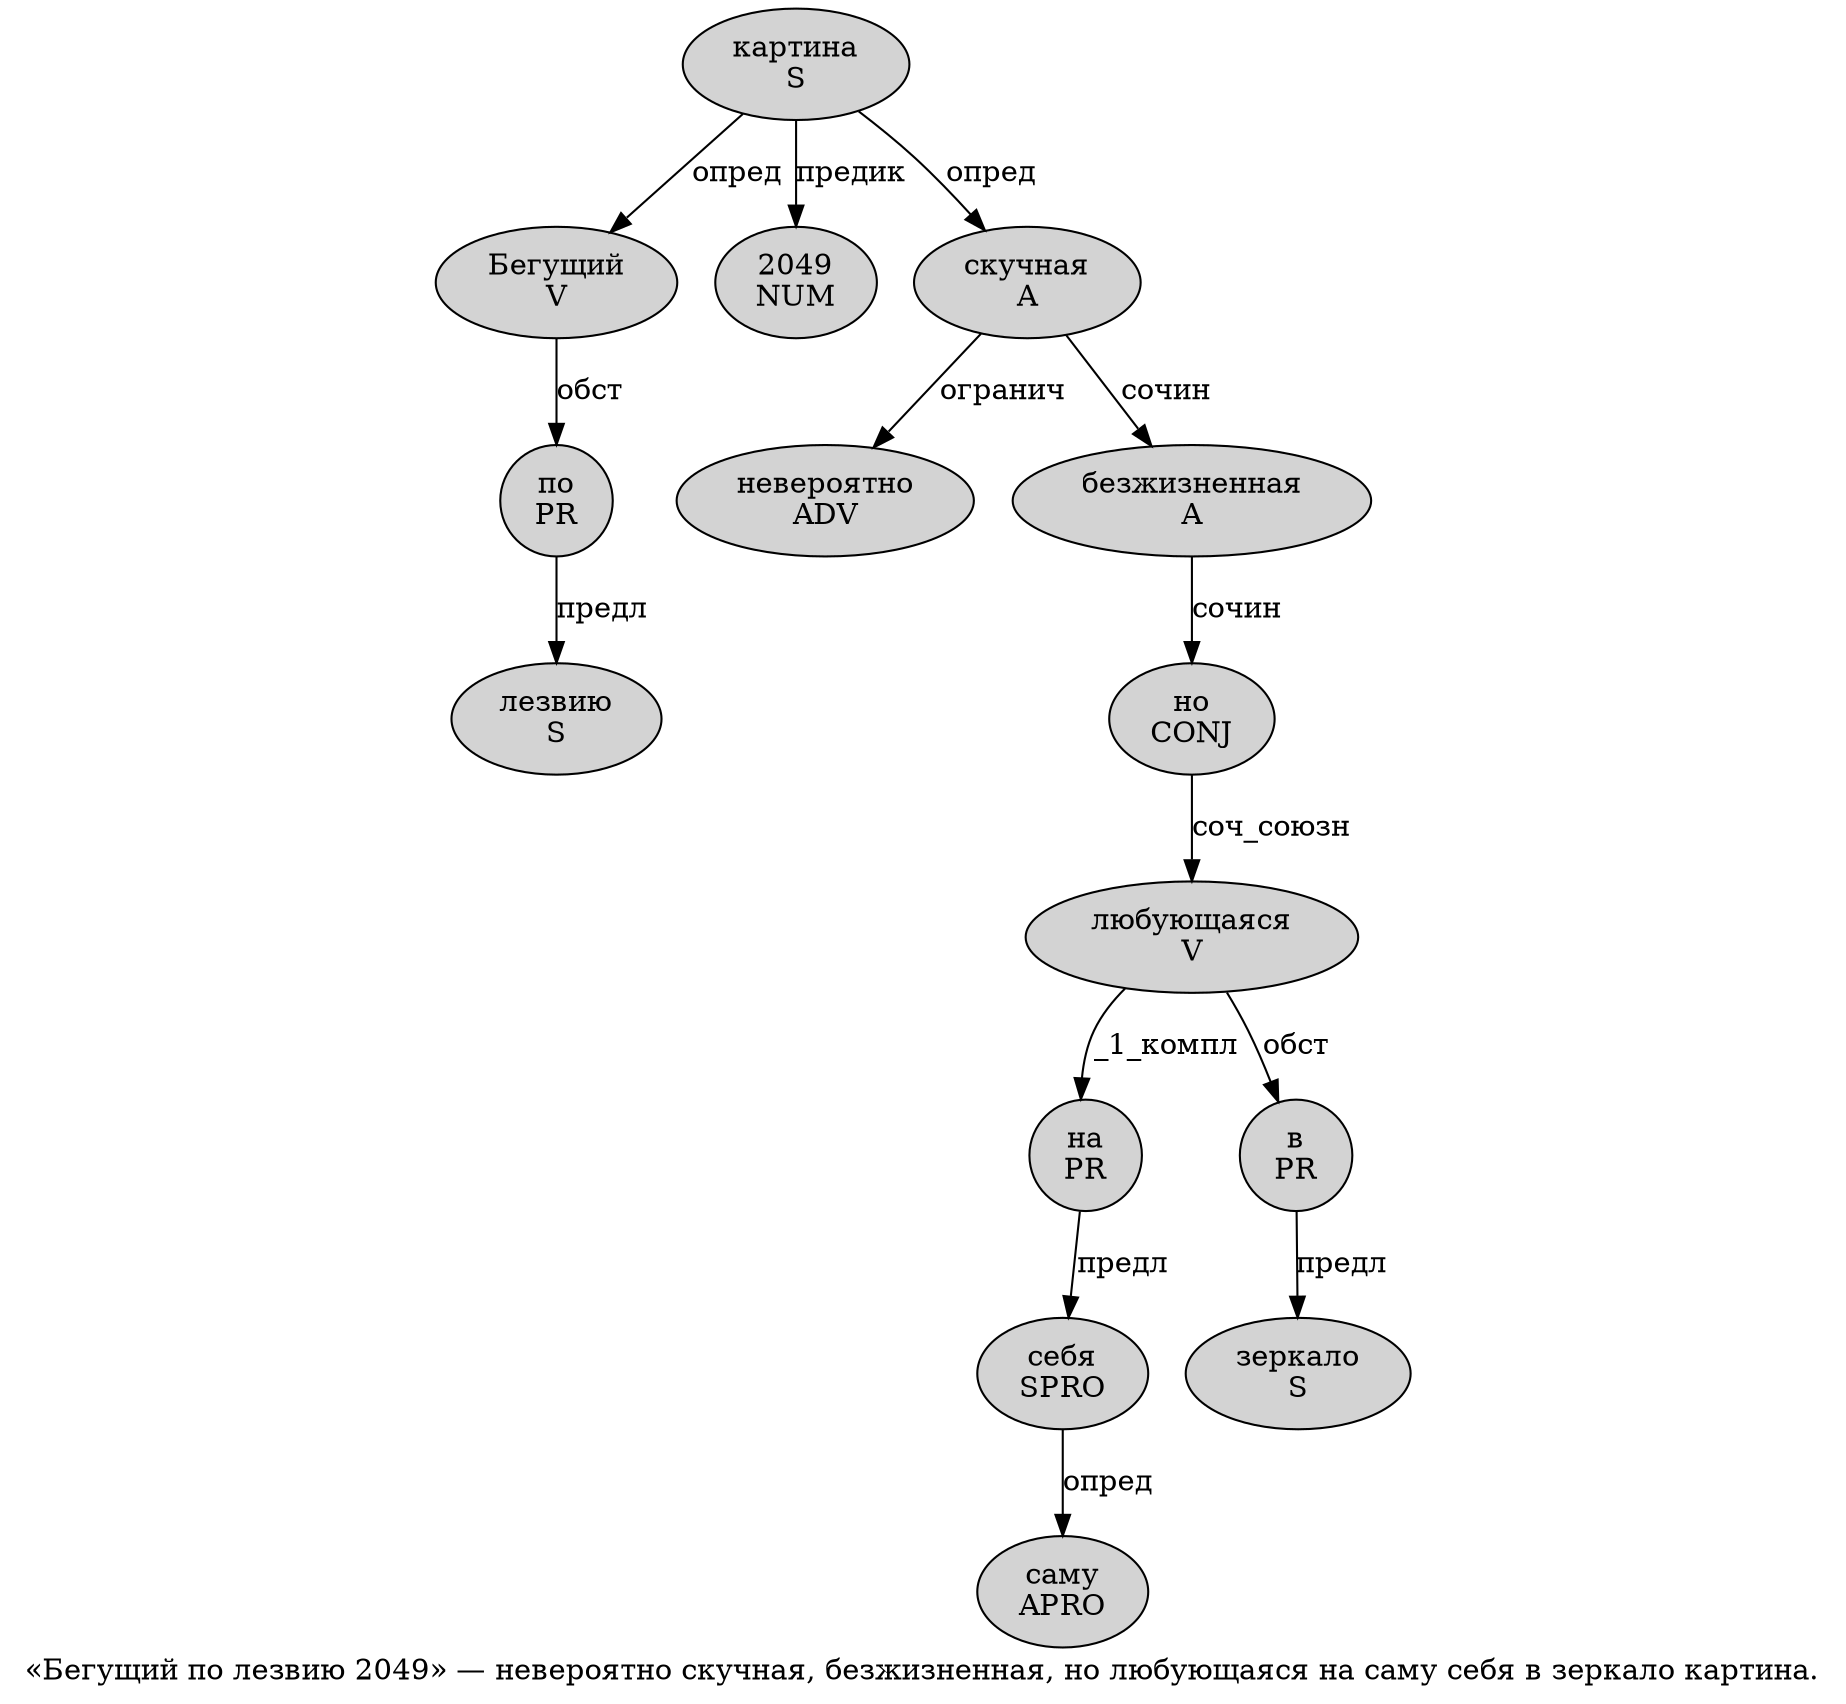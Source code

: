 digraph SENTENCE_2654 {
	graph [label="«Бегущий по лезвию 2049» — невероятно скучная, безжизненная, но любующаяся на саму себя в зеркало картина."]
	node [style=filled]
		1 [label="Бегущий
V" color="" fillcolor=lightgray penwidth=1 shape=ellipse]
		2 [label="по
PR" color="" fillcolor=lightgray penwidth=1 shape=ellipse]
		3 [label="лезвию
S" color="" fillcolor=lightgray penwidth=1 shape=ellipse]
		4 [label="2049
NUM" color="" fillcolor=lightgray penwidth=1 shape=ellipse]
		7 [label="невероятно
ADV" color="" fillcolor=lightgray penwidth=1 shape=ellipse]
		8 [label="скучная
A" color="" fillcolor=lightgray penwidth=1 shape=ellipse]
		10 [label="безжизненная
A" color="" fillcolor=lightgray penwidth=1 shape=ellipse]
		12 [label="но
CONJ" color="" fillcolor=lightgray penwidth=1 shape=ellipse]
		13 [label="любующаяся
V" color="" fillcolor=lightgray penwidth=1 shape=ellipse]
		14 [label="на
PR" color="" fillcolor=lightgray penwidth=1 shape=ellipse]
		15 [label="саму
APRO" color="" fillcolor=lightgray penwidth=1 shape=ellipse]
		16 [label="себя
SPRO" color="" fillcolor=lightgray penwidth=1 shape=ellipse]
		17 [label="в
PR" color="" fillcolor=lightgray penwidth=1 shape=ellipse]
		18 [label="зеркало
S" color="" fillcolor=lightgray penwidth=1 shape=ellipse]
		19 [label="картина
S" color="" fillcolor=lightgray penwidth=1 shape=ellipse]
			1 -> 2 [label="обст"]
			19 -> 1 [label="опред"]
			19 -> 4 [label="предик"]
			19 -> 8 [label="опред"]
			14 -> 16 [label="предл"]
			8 -> 7 [label="огранич"]
			8 -> 10 [label="сочин"]
			12 -> 13 [label="соч_союзн"]
			16 -> 15 [label="опред"]
			2 -> 3 [label="предл"]
			13 -> 14 [label="_1_компл"]
			13 -> 17 [label="обст"]
			17 -> 18 [label="предл"]
			10 -> 12 [label="сочин"]
}